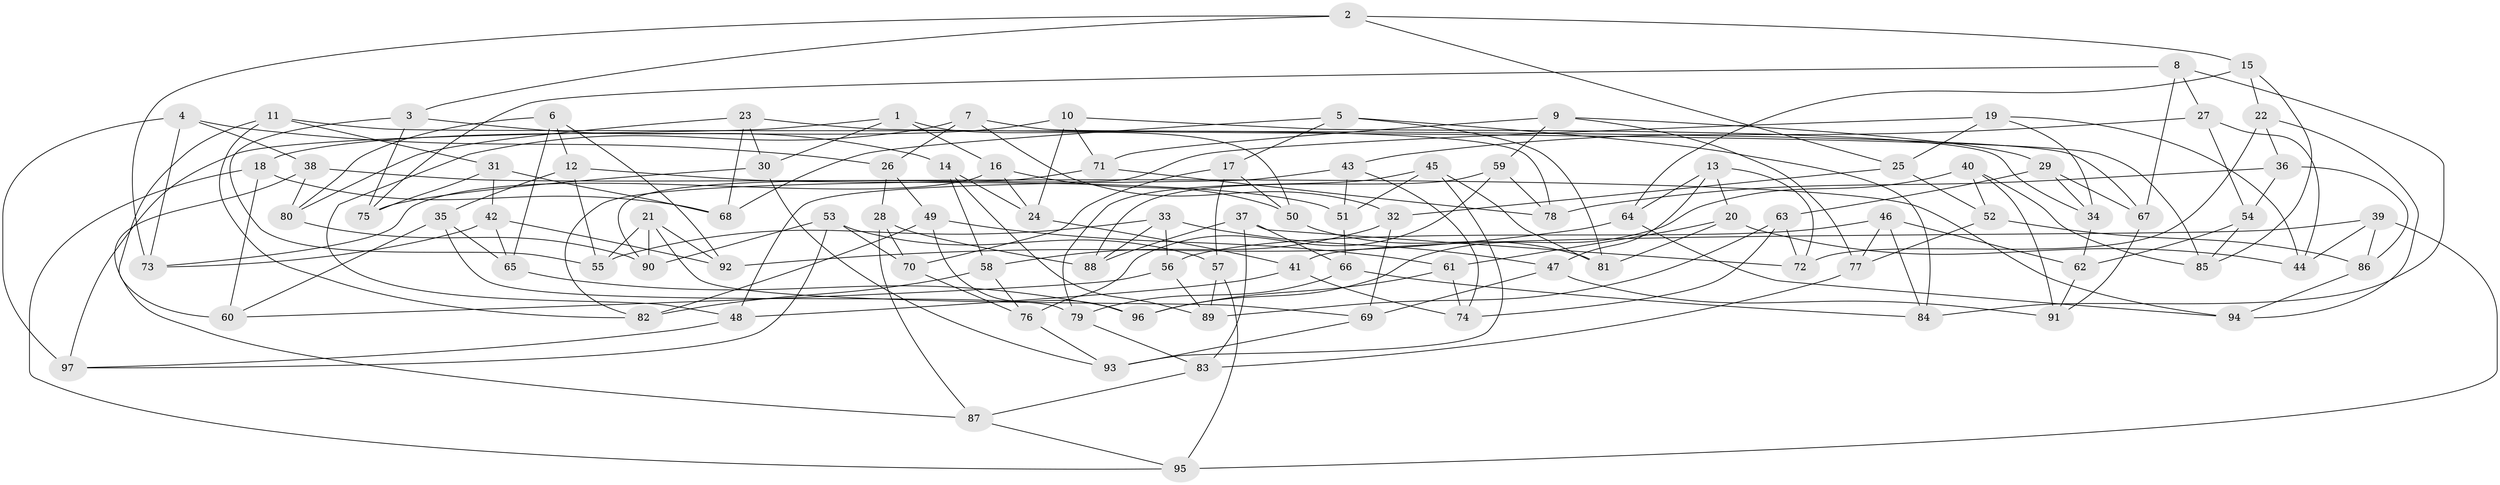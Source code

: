 // Generated by graph-tools (version 1.1) at 2025/16/03/09/25 04:16:18]
// undirected, 97 vertices, 194 edges
graph export_dot {
graph [start="1"]
  node [color=gray90,style=filled];
  1;
  2;
  3;
  4;
  5;
  6;
  7;
  8;
  9;
  10;
  11;
  12;
  13;
  14;
  15;
  16;
  17;
  18;
  19;
  20;
  21;
  22;
  23;
  24;
  25;
  26;
  27;
  28;
  29;
  30;
  31;
  32;
  33;
  34;
  35;
  36;
  37;
  38;
  39;
  40;
  41;
  42;
  43;
  44;
  45;
  46;
  47;
  48;
  49;
  50;
  51;
  52;
  53;
  54;
  55;
  56;
  57;
  58;
  59;
  60;
  61;
  62;
  63;
  64;
  65;
  66;
  67;
  68;
  69;
  70;
  71;
  72;
  73;
  74;
  75;
  76;
  77;
  78;
  79;
  80;
  81;
  82;
  83;
  84;
  85;
  86;
  87;
  88;
  89;
  90;
  91;
  92;
  93;
  94;
  95;
  96;
  97;
  1 -- 16;
  1 -- 30;
  1 -- 97;
  1 -- 50;
  2 -- 73;
  2 -- 25;
  2 -- 3;
  2 -- 15;
  3 -- 75;
  3 -- 14;
  3 -- 55;
  4 -- 73;
  4 -- 97;
  4 -- 38;
  4 -- 26;
  5 -- 81;
  5 -- 84;
  5 -- 68;
  5 -- 17;
  6 -- 65;
  6 -- 80;
  6 -- 92;
  6 -- 12;
  7 -- 26;
  7 -- 48;
  7 -- 78;
  7 -- 32;
  8 -- 75;
  8 -- 67;
  8 -- 27;
  8 -- 84;
  9 -- 71;
  9 -- 29;
  9 -- 77;
  9 -- 59;
  10 -- 71;
  10 -- 34;
  10 -- 24;
  10 -- 18;
  11 -- 31;
  11 -- 82;
  11 -- 67;
  11 -- 60;
  12 -- 55;
  12 -- 51;
  12 -- 35;
  13 -- 47;
  13 -- 20;
  13 -- 72;
  13 -- 64;
  14 -- 58;
  14 -- 24;
  14 -- 89;
  15 -- 64;
  15 -- 85;
  15 -- 22;
  16 -- 24;
  16 -- 50;
  16 -- 73;
  17 -- 57;
  17 -- 50;
  17 -- 70;
  18 -- 95;
  18 -- 68;
  18 -- 60;
  19 -- 90;
  19 -- 34;
  19 -- 44;
  19 -- 25;
  20 -- 44;
  20 -- 81;
  20 -- 61;
  21 -- 90;
  21 -- 55;
  21 -- 92;
  21 -- 69;
  22 -- 72;
  22 -- 36;
  22 -- 94;
  23 -- 80;
  23 -- 68;
  23 -- 85;
  23 -- 30;
  24 -- 41;
  25 -- 32;
  25 -- 52;
  26 -- 49;
  26 -- 28;
  27 -- 43;
  27 -- 44;
  27 -- 54;
  28 -- 70;
  28 -- 87;
  28 -- 88;
  29 -- 67;
  29 -- 34;
  29 -- 63;
  30 -- 75;
  30 -- 93;
  31 -- 68;
  31 -- 75;
  31 -- 42;
  32 -- 58;
  32 -- 69;
  33 -- 56;
  33 -- 47;
  33 -- 55;
  33 -- 88;
  34 -- 62;
  35 -- 79;
  35 -- 65;
  35 -- 60;
  36 -- 54;
  36 -- 78;
  36 -- 86;
  37 -- 72;
  37 -- 83;
  37 -- 66;
  37 -- 88;
  38 -- 94;
  38 -- 87;
  38 -- 80;
  39 -- 41;
  39 -- 86;
  39 -- 95;
  39 -- 44;
  40 -- 91;
  40 -- 96;
  40 -- 52;
  40 -- 85;
  41 -- 48;
  41 -- 74;
  42 -- 73;
  42 -- 92;
  42 -- 65;
  43 -- 74;
  43 -- 48;
  43 -- 51;
  45 -- 81;
  45 -- 51;
  45 -- 93;
  45 -- 79;
  46 -- 77;
  46 -- 56;
  46 -- 84;
  46 -- 62;
  47 -- 91;
  47 -- 69;
  48 -- 97;
  49 -- 96;
  49 -- 82;
  49 -- 61;
  50 -- 81;
  51 -- 66;
  52 -- 86;
  52 -- 77;
  53 -- 70;
  53 -- 90;
  53 -- 97;
  53 -- 57;
  54 -- 85;
  54 -- 62;
  56 -- 89;
  56 -- 60;
  57 -- 95;
  57 -- 89;
  58 -- 76;
  58 -- 82;
  59 -- 76;
  59 -- 88;
  59 -- 78;
  61 -- 74;
  61 -- 96;
  62 -- 91;
  63 -- 89;
  63 -- 72;
  63 -- 74;
  64 -- 94;
  64 -- 92;
  65 -- 96;
  66 -- 79;
  66 -- 84;
  67 -- 91;
  69 -- 93;
  70 -- 76;
  71 -- 82;
  71 -- 78;
  76 -- 93;
  77 -- 83;
  79 -- 83;
  80 -- 90;
  83 -- 87;
  86 -- 94;
  87 -- 95;
}
